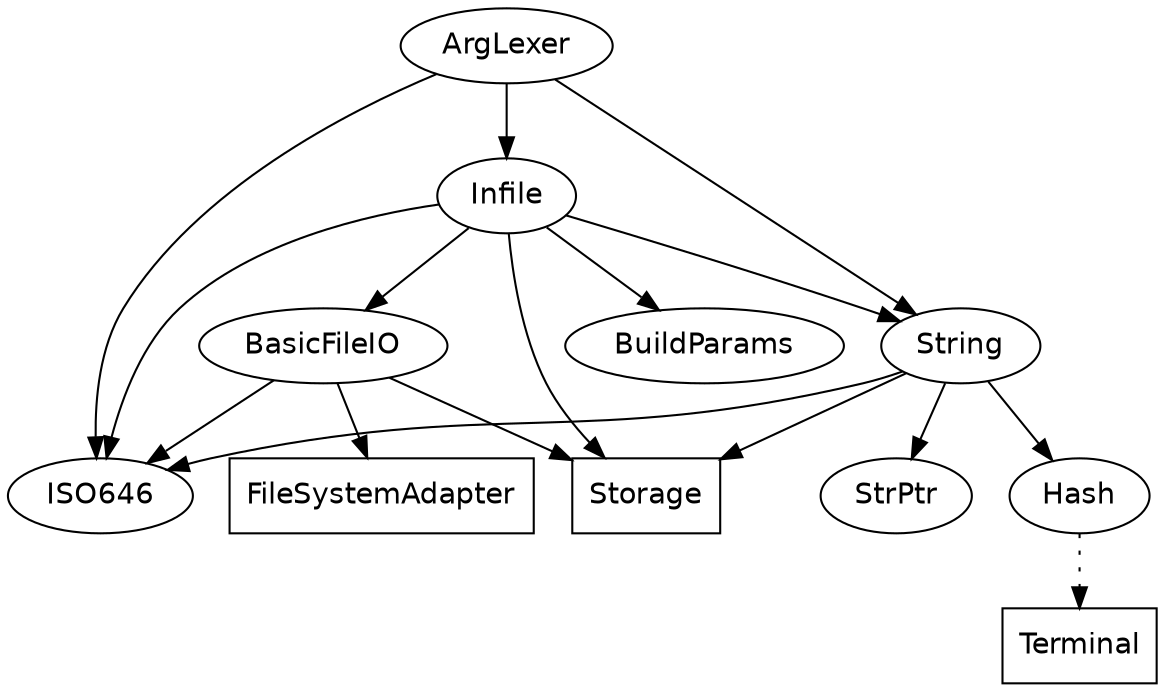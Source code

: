 digraph ArgLexerImports {
  node [fontname=helvetica];
  
  ArgLexer -> {
    Infile ISO646 String
  };
  
  Infile -> {
    BasicFileIO BuildParams ISO646 Storage String
  };
  
  BasicFileIO -> {
    FileSystemAdapter ISO646 Storage
  };
  
  FileSystemAdapter [shape=box];
    
  ISO646; /* no dependencies */
  
  Storage [shape=box]; /* stdlib */
  
  BuildParams; /* no dependencies */
    
  String -> {
    Hash ISO646 Storage StrPtr
  };
  
  edge [style=dotted];
  Hash -> {
    Terminal
  };
  edge [style=none];
  
  Terminal [shape=box]; /* stdlib */
  
  StrPtr; /* no dependencies */  
  
} /* ArgLexerImports */